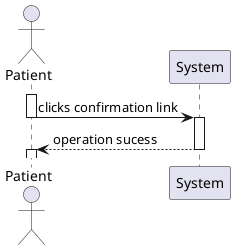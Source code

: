 @startuml

Actor Patient as act 
Participant System as sys

activate act
act -> sys : clicks confirmation link
deactivate act

activate sys
sys --> act : operation sucess
deactivate sys

activate act




@enduml